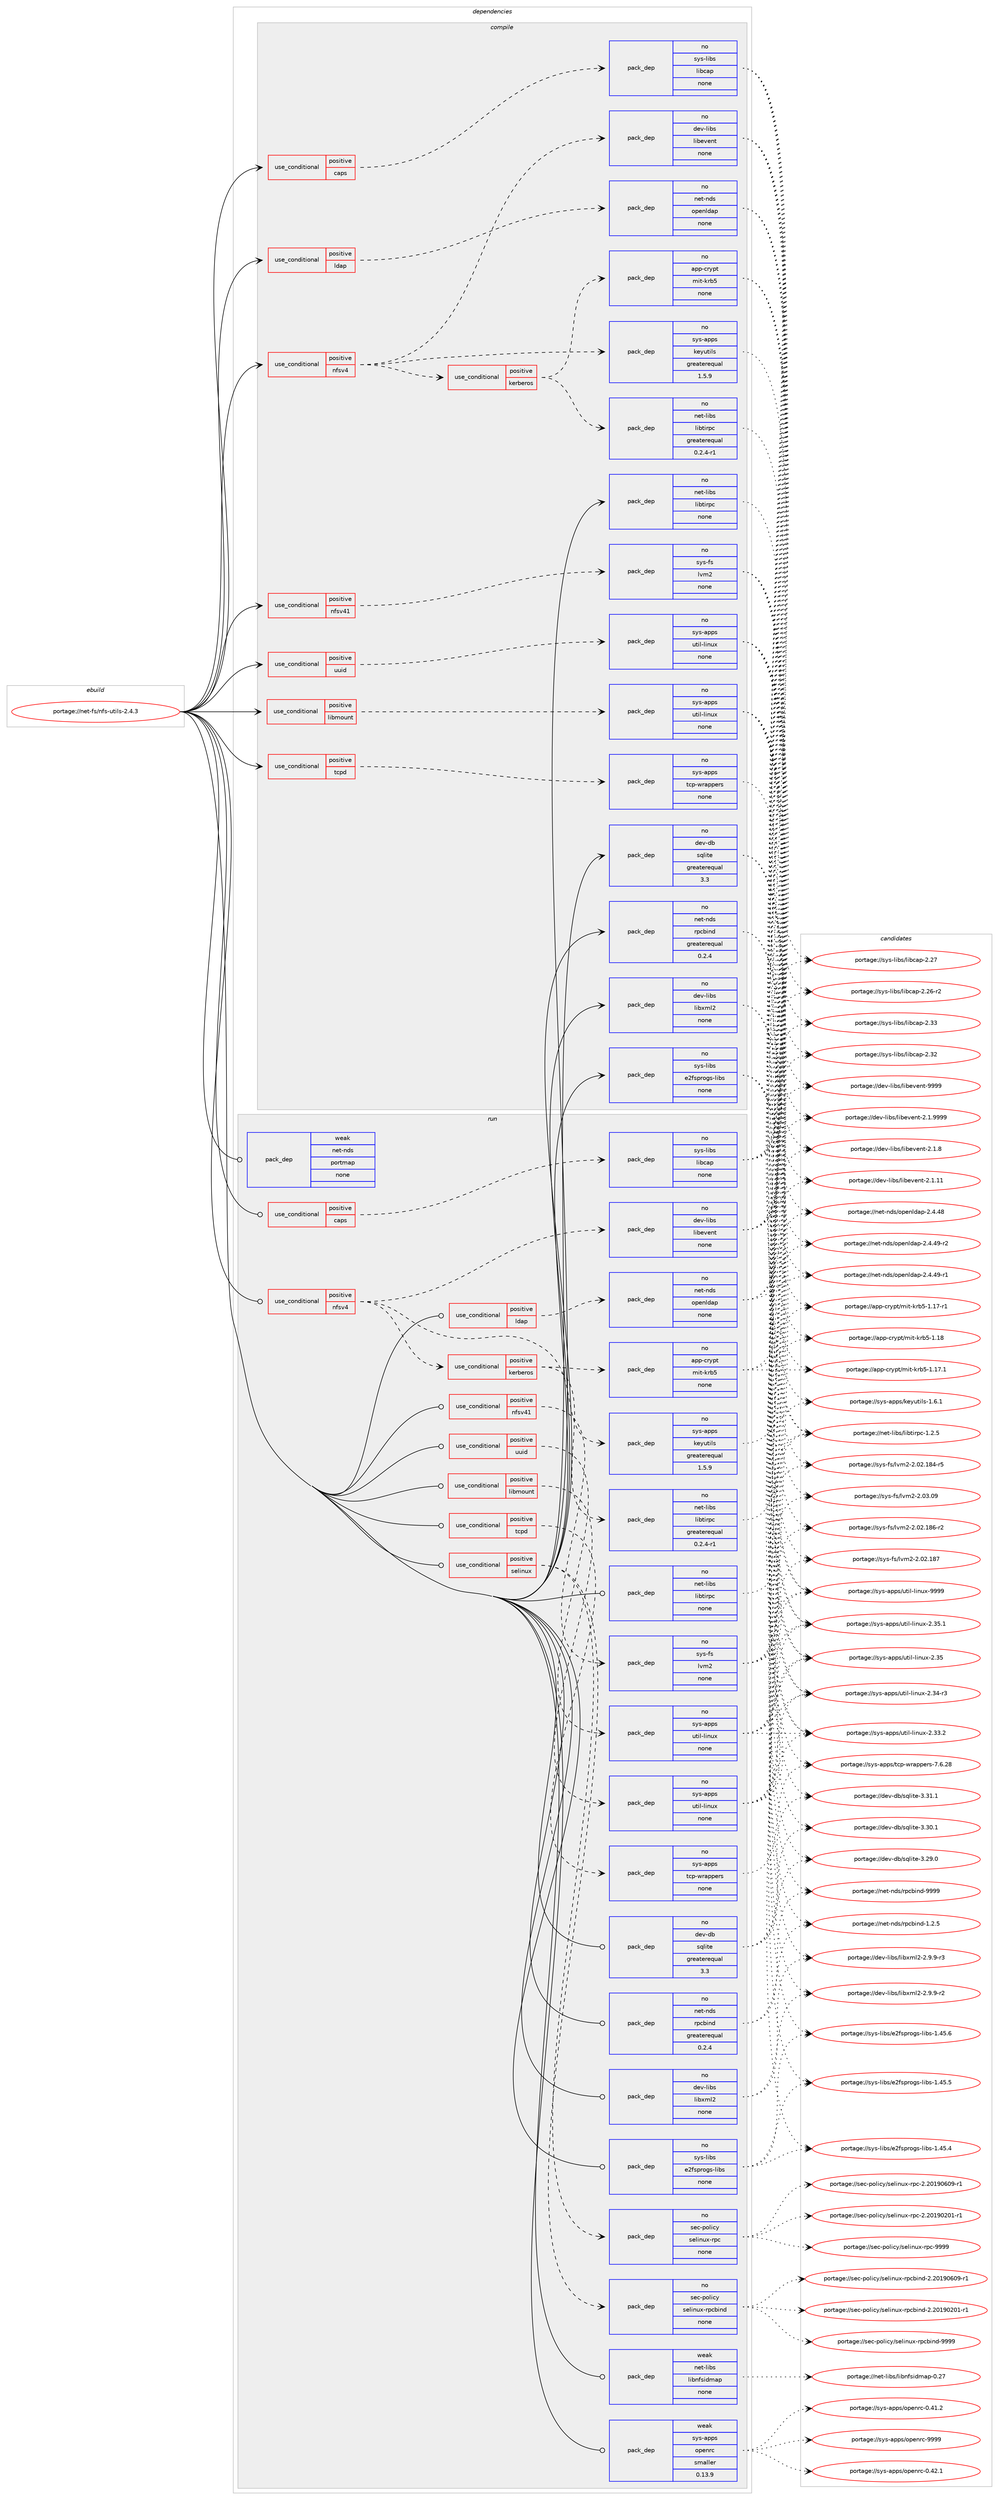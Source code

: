 digraph prolog {

# *************
# Graph options
# *************

newrank=true;
concentrate=true;
compound=true;
graph [rankdir=LR,fontname=Helvetica,fontsize=10,ranksep=1.5];#, ranksep=2.5, nodesep=0.2];
edge  [arrowhead=vee];
node  [fontname=Helvetica,fontsize=10];

# **********
# The ebuild
# **********

subgraph cluster_leftcol {
color=gray;
rank=same;
label=<<i>ebuild</i>>;
id [label="portage://net-fs/nfs-utils-2.4.3", color=red, width=4, href="../net-fs/nfs-utils-2.4.3.svg"];
}

# ****************
# The dependencies
# ****************

subgraph cluster_midcol {
color=gray;
label=<<i>dependencies</i>>;
subgraph cluster_compile {
fillcolor="#eeeeee";
style=filled;
label=<<i>compile</i>>;
subgraph cond4308 {
dependency19118 [label=<<TABLE BORDER="0" CELLBORDER="1" CELLSPACING="0" CELLPADDING="4"><TR><TD ROWSPAN="3" CELLPADDING="10">use_conditional</TD></TR><TR><TD>positive</TD></TR><TR><TD>caps</TD></TR></TABLE>>, shape=none, color=red];
subgraph pack14599 {
dependency19119 [label=<<TABLE BORDER="0" CELLBORDER="1" CELLSPACING="0" CELLPADDING="4" WIDTH="220"><TR><TD ROWSPAN="6" CELLPADDING="30">pack_dep</TD></TR><TR><TD WIDTH="110">no</TD></TR><TR><TD>sys-libs</TD></TR><TR><TD>libcap</TD></TR><TR><TD>none</TD></TR><TR><TD></TD></TR></TABLE>>, shape=none, color=blue];
}
dependency19118:e -> dependency19119:w [weight=20,style="dashed",arrowhead="vee"];
}
id:e -> dependency19118:w [weight=20,style="solid",arrowhead="vee"];
subgraph cond4309 {
dependency19120 [label=<<TABLE BORDER="0" CELLBORDER="1" CELLSPACING="0" CELLPADDING="4"><TR><TD ROWSPAN="3" CELLPADDING="10">use_conditional</TD></TR><TR><TD>positive</TD></TR><TR><TD>ldap</TD></TR></TABLE>>, shape=none, color=red];
subgraph pack14600 {
dependency19121 [label=<<TABLE BORDER="0" CELLBORDER="1" CELLSPACING="0" CELLPADDING="4" WIDTH="220"><TR><TD ROWSPAN="6" CELLPADDING="30">pack_dep</TD></TR><TR><TD WIDTH="110">no</TD></TR><TR><TD>net-nds</TD></TR><TR><TD>openldap</TD></TR><TR><TD>none</TD></TR><TR><TD></TD></TR></TABLE>>, shape=none, color=blue];
}
dependency19120:e -> dependency19121:w [weight=20,style="dashed",arrowhead="vee"];
}
id:e -> dependency19120:w [weight=20,style="solid",arrowhead="vee"];
subgraph cond4310 {
dependency19122 [label=<<TABLE BORDER="0" CELLBORDER="1" CELLSPACING="0" CELLPADDING="4"><TR><TD ROWSPAN="3" CELLPADDING="10">use_conditional</TD></TR><TR><TD>positive</TD></TR><TR><TD>libmount</TD></TR></TABLE>>, shape=none, color=red];
subgraph pack14601 {
dependency19123 [label=<<TABLE BORDER="0" CELLBORDER="1" CELLSPACING="0" CELLPADDING="4" WIDTH="220"><TR><TD ROWSPAN="6" CELLPADDING="30">pack_dep</TD></TR><TR><TD WIDTH="110">no</TD></TR><TR><TD>sys-apps</TD></TR><TR><TD>util-linux</TD></TR><TR><TD>none</TD></TR><TR><TD></TD></TR></TABLE>>, shape=none, color=blue];
}
dependency19122:e -> dependency19123:w [weight=20,style="dashed",arrowhead="vee"];
}
id:e -> dependency19122:w [weight=20,style="solid",arrowhead="vee"];
subgraph cond4311 {
dependency19124 [label=<<TABLE BORDER="0" CELLBORDER="1" CELLSPACING="0" CELLPADDING="4"><TR><TD ROWSPAN="3" CELLPADDING="10">use_conditional</TD></TR><TR><TD>positive</TD></TR><TR><TD>nfsv4</TD></TR></TABLE>>, shape=none, color=red];
subgraph pack14602 {
dependency19125 [label=<<TABLE BORDER="0" CELLBORDER="1" CELLSPACING="0" CELLPADDING="4" WIDTH="220"><TR><TD ROWSPAN="6" CELLPADDING="30">pack_dep</TD></TR><TR><TD WIDTH="110">no</TD></TR><TR><TD>dev-libs</TD></TR><TR><TD>libevent</TD></TR><TR><TD>none</TD></TR><TR><TD></TD></TR></TABLE>>, shape=none, color=blue];
}
dependency19124:e -> dependency19125:w [weight=20,style="dashed",arrowhead="vee"];
subgraph pack14603 {
dependency19126 [label=<<TABLE BORDER="0" CELLBORDER="1" CELLSPACING="0" CELLPADDING="4" WIDTH="220"><TR><TD ROWSPAN="6" CELLPADDING="30">pack_dep</TD></TR><TR><TD WIDTH="110">no</TD></TR><TR><TD>sys-apps</TD></TR><TR><TD>keyutils</TD></TR><TR><TD>greaterequal</TD></TR><TR><TD>1.5.9</TD></TR></TABLE>>, shape=none, color=blue];
}
dependency19124:e -> dependency19126:w [weight=20,style="dashed",arrowhead="vee"];
subgraph cond4312 {
dependency19127 [label=<<TABLE BORDER="0" CELLBORDER="1" CELLSPACING="0" CELLPADDING="4"><TR><TD ROWSPAN="3" CELLPADDING="10">use_conditional</TD></TR><TR><TD>positive</TD></TR><TR><TD>kerberos</TD></TR></TABLE>>, shape=none, color=red];
subgraph pack14604 {
dependency19128 [label=<<TABLE BORDER="0" CELLBORDER="1" CELLSPACING="0" CELLPADDING="4" WIDTH="220"><TR><TD ROWSPAN="6" CELLPADDING="30">pack_dep</TD></TR><TR><TD WIDTH="110">no</TD></TR><TR><TD>net-libs</TD></TR><TR><TD>libtirpc</TD></TR><TR><TD>greaterequal</TD></TR><TR><TD>0.2.4-r1</TD></TR></TABLE>>, shape=none, color=blue];
}
dependency19127:e -> dependency19128:w [weight=20,style="dashed",arrowhead="vee"];
subgraph pack14605 {
dependency19129 [label=<<TABLE BORDER="0" CELLBORDER="1" CELLSPACING="0" CELLPADDING="4" WIDTH="220"><TR><TD ROWSPAN="6" CELLPADDING="30">pack_dep</TD></TR><TR><TD WIDTH="110">no</TD></TR><TR><TD>app-crypt</TD></TR><TR><TD>mit-krb5</TD></TR><TR><TD>none</TD></TR><TR><TD></TD></TR></TABLE>>, shape=none, color=blue];
}
dependency19127:e -> dependency19129:w [weight=20,style="dashed",arrowhead="vee"];
}
dependency19124:e -> dependency19127:w [weight=20,style="dashed",arrowhead="vee"];
}
id:e -> dependency19124:w [weight=20,style="solid",arrowhead="vee"];
subgraph cond4313 {
dependency19130 [label=<<TABLE BORDER="0" CELLBORDER="1" CELLSPACING="0" CELLPADDING="4"><TR><TD ROWSPAN="3" CELLPADDING="10">use_conditional</TD></TR><TR><TD>positive</TD></TR><TR><TD>nfsv41</TD></TR></TABLE>>, shape=none, color=red];
subgraph pack14606 {
dependency19131 [label=<<TABLE BORDER="0" CELLBORDER="1" CELLSPACING="0" CELLPADDING="4" WIDTH="220"><TR><TD ROWSPAN="6" CELLPADDING="30">pack_dep</TD></TR><TR><TD WIDTH="110">no</TD></TR><TR><TD>sys-fs</TD></TR><TR><TD>lvm2</TD></TR><TR><TD>none</TD></TR><TR><TD></TD></TR></TABLE>>, shape=none, color=blue];
}
dependency19130:e -> dependency19131:w [weight=20,style="dashed",arrowhead="vee"];
}
id:e -> dependency19130:w [weight=20,style="solid",arrowhead="vee"];
subgraph cond4314 {
dependency19132 [label=<<TABLE BORDER="0" CELLBORDER="1" CELLSPACING="0" CELLPADDING="4"><TR><TD ROWSPAN="3" CELLPADDING="10">use_conditional</TD></TR><TR><TD>positive</TD></TR><TR><TD>tcpd</TD></TR></TABLE>>, shape=none, color=red];
subgraph pack14607 {
dependency19133 [label=<<TABLE BORDER="0" CELLBORDER="1" CELLSPACING="0" CELLPADDING="4" WIDTH="220"><TR><TD ROWSPAN="6" CELLPADDING="30">pack_dep</TD></TR><TR><TD WIDTH="110">no</TD></TR><TR><TD>sys-apps</TD></TR><TR><TD>tcp-wrappers</TD></TR><TR><TD>none</TD></TR><TR><TD></TD></TR></TABLE>>, shape=none, color=blue];
}
dependency19132:e -> dependency19133:w [weight=20,style="dashed",arrowhead="vee"];
}
id:e -> dependency19132:w [weight=20,style="solid",arrowhead="vee"];
subgraph cond4315 {
dependency19134 [label=<<TABLE BORDER="0" CELLBORDER="1" CELLSPACING="0" CELLPADDING="4"><TR><TD ROWSPAN="3" CELLPADDING="10">use_conditional</TD></TR><TR><TD>positive</TD></TR><TR><TD>uuid</TD></TR></TABLE>>, shape=none, color=red];
subgraph pack14608 {
dependency19135 [label=<<TABLE BORDER="0" CELLBORDER="1" CELLSPACING="0" CELLPADDING="4" WIDTH="220"><TR><TD ROWSPAN="6" CELLPADDING="30">pack_dep</TD></TR><TR><TD WIDTH="110">no</TD></TR><TR><TD>sys-apps</TD></TR><TR><TD>util-linux</TD></TR><TR><TD>none</TD></TR><TR><TD></TD></TR></TABLE>>, shape=none, color=blue];
}
dependency19134:e -> dependency19135:w [weight=20,style="dashed",arrowhead="vee"];
}
id:e -> dependency19134:w [weight=20,style="solid",arrowhead="vee"];
subgraph pack14609 {
dependency19136 [label=<<TABLE BORDER="0" CELLBORDER="1" CELLSPACING="0" CELLPADDING="4" WIDTH="220"><TR><TD ROWSPAN="6" CELLPADDING="30">pack_dep</TD></TR><TR><TD WIDTH="110">no</TD></TR><TR><TD>dev-db</TD></TR><TR><TD>sqlite</TD></TR><TR><TD>greaterequal</TD></TR><TR><TD>3.3</TD></TR></TABLE>>, shape=none, color=blue];
}
id:e -> dependency19136:w [weight=20,style="solid",arrowhead="vee"];
subgraph pack14610 {
dependency19137 [label=<<TABLE BORDER="0" CELLBORDER="1" CELLSPACING="0" CELLPADDING="4" WIDTH="220"><TR><TD ROWSPAN="6" CELLPADDING="30">pack_dep</TD></TR><TR><TD WIDTH="110">no</TD></TR><TR><TD>dev-libs</TD></TR><TR><TD>libxml2</TD></TR><TR><TD>none</TD></TR><TR><TD></TD></TR></TABLE>>, shape=none, color=blue];
}
id:e -> dependency19137:w [weight=20,style="solid",arrowhead="vee"];
subgraph pack14611 {
dependency19138 [label=<<TABLE BORDER="0" CELLBORDER="1" CELLSPACING="0" CELLPADDING="4" WIDTH="220"><TR><TD ROWSPAN="6" CELLPADDING="30">pack_dep</TD></TR><TR><TD WIDTH="110">no</TD></TR><TR><TD>net-libs</TD></TR><TR><TD>libtirpc</TD></TR><TR><TD>none</TD></TR><TR><TD></TD></TR></TABLE>>, shape=none, color=blue];
}
id:e -> dependency19138:w [weight=20,style="solid",arrowhead="vee"];
subgraph pack14612 {
dependency19139 [label=<<TABLE BORDER="0" CELLBORDER="1" CELLSPACING="0" CELLPADDING="4" WIDTH="220"><TR><TD ROWSPAN="6" CELLPADDING="30">pack_dep</TD></TR><TR><TD WIDTH="110">no</TD></TR><TR><TD>net-nds</TD></TR><TR><TD>rpcbind</TD></TR><TR><TD>greaterequal</TD></TR><TR><TD>0.2.4</TD></TR></TABLE>>, shape=none, color=blue];
}
id:e -> dependency19139:w [weight=20,style="solid",arrowhead="vee"];
subgraph pack14613 {
dependency19140 [label=<<TABLE BORDER="0" CELLBORDER="1" CELLSPACING="0" CELLPADDING="4" WIDTH="220"><TR><TD ROWSPAN="6" CELLPADDING="30">pack_dep</TD></TR><TR><TD WIDTH="110">no</TD></TR><TR><TD>sys-libs</TD></TR><TR><TD>e2fsprogs-libs</TD></TR><TR><TD>none</TD></TR><TR><TD></TD></TR></TABLE>>, shape=none, color=blue];
}
id:e -> dependency19140:w [weight=20,style="solid",arrowhead="vee"];
}
subgraph cluster_compileandrun {
fillcolor="#eeeeee";
style=filled;
label=<<i>compile and run</i>>;
}
subgraph cluster_run {
fillcolor="#eeeeee";
style=filled;
label=<<i>run</i>>;
subgraph cond4316 {
dependency19141 [label=<<TABLE BORDER="0" CELLBORDER="1" CELLSPACING="0" CELLPADDING="4"><TR><TD ROWSPAN="3" CELLPADDING="10">use_conditional</TD></TR><TR><TD>positive</TD></TR><TR><TD>caps</TD></TR></TABLE>>, shape=none, color=red];
subgraph pack14614 {
dependency19142 [label=<<TABLE BORDER="0" CELLBORDER="1" CELLSPACING="0" CELLPADDING="4" WIDTH="220"><TR><TD ROWSPAN="6" CELLPADDING="30">pack_dep</TD></TR><TR><TD WIDTH="110">no</TD></TR><TR><TD>sys-libs</TD></TR><TR><TD>libcap</TD></TR><TR><TD>none</TD></TR><TR><TD></TD></TR></TABLE>>, shape=none, color=blue];
}
dependency19141:e -> dependency19142:w [weight=20,style="dashed",arrowhead="vee"];
}
id:e -> dependency19141:w [weight=20,style="solid",arrowhead="odot"];
subgraph cond4317 {
dependency19143 [label=<<TABLE BORDER="0" CELLBORDER="1" CELLSPACING="0" CELLPADDING="4"><TR><TD ROWSPAN="3" CELLPADDING="10">use_conditional</TD></TR><TR><TD>positive</TD></TR><TR><TD>ldap</TD></TR></TABLE>>, shape=none, color=red];
subgraph pack14615 {
dependency19144 [label=<<TABLE BORDER="0" CELLBORDER="1" CELLSPACING="0" CELLPADDING="4" WIDTH="220"><TR><TD ROWSPAN="6" CELLPADDING="30">pack_dep</TD></TR><TR><TD WIDTH="110">no</TD></TR><TR><TD>net-nds</TD></TR><TR><TD>openldap</TD></TR><TR><TD>none</TD></TR><TR><TD></TD></TR></TABLE>>, shape=none, color=blue];
}
dependency19143:e -> dependency19144:w [weight=20,style="dashed",arrowhead="vee"];
}
id:e -> dependency19143:w [weight=20,style="solid",arrowhead="odot"];
subgraph cond4318 {
dependency19145 [label=<<TABLE BORDER="0" CELLBORDER="1" CELLSPACING="0" CELLPADDING="4"><TR><TD ROWSPAN="3" CELLPADDING="10">use_conditional</TD></TR><TR><TD>positive</TD></TR><TR><TD>libmount</TD></TR></TABLE>>, shape=none, color=red];
subgraph pack14616 {
dependency19146 [label=<<TABLE BORDER="0" CELLBORDER="1" CELLSPACING="0" CELLPADDING="4" WIDTH="220"><TR><TD ROWSPAN="6" CELLPADDING="30">pack_dep</TD></TR><TR><TD WIDTH="110">no</TD></TR><TR><TD>sys-apps</TD></TR><TR><TD>util-linux</TD></TR><TR><TD>none</TD></TR><TR><TD></TD></TR></TABLE>>, shape=none, color=blue];
}
dependency19145:e -> dependency19146:w [weight=20,style="dashed",arrowhead="vee"];
}
id:e -> dependency19145:w [weight=20,style="solid",arrowhead="odot"];
subgraph cond4319 {
dependency19147 [label=<<TABLE BORDER="0" CELLBORDER="1" CELLSPACING="0" CELLPADDING="4"><TR><TD ROWSPAN="3" CELLPADDING="10">use_conditional</TD></TR><TR><TD>positive</TD></TR><TR><TD>nfsv4</TD></TR></TABLE>>, shape=none, color=red];
subgraph pack14617 {
dependency19148 [label=<<TABLE BORDER="0" CELLBORDER="1" CELLSPACING="0" CELLPADDING="4" WIDTH="220"><TR><TD ROWSPAN="6" CELLPADDING="30">pack_dep</TD></TR><TR><TD WIDTH="110">no</TD></TR><TR><TD>dev-libs</TD></TR><TR><TD>libevent</TD></TR><TR><TD>none</TD></TR><TR><TD></TD></TR></TABLE>>, shape=none, color=blue];
}
dependency19147:e -> dependency19148:w [weight=20,style="dashed",arrowhead="vee"];
subgraph pack14618 {
dependency19149 [label=<<TABLE BORDER="0" CELLBORDER="1" CELLSPACING="0" CELLPADDING="4" WIDTH="220"><TR><TD ROWSPAN="6" CELLPADDING="30">pack_dep</TD></TR><TR><TD WIDTH="110">no</TD></TR><TR><TD>sys-apps</TD></TR><TR><TD>keyutils</TD></TR><TR><TD>greaterequal</TD></TR><TR><TD>1.5.9</TD></TR></TABLE>>, shape=none, color=blue];
}
dependency19147:e -> dependency19149:w [weight=20,style="dashed",arrowhead="vee"];
subgraph cond4320 {
dependency19150 [label=<<TABLE BORDER="0" CELLBORDER="1" CELLSPACING="0" CELLPADDING="4"><TR><TD ROWSPAN="3" CELLPADDING="10">use_conditional</TD></TR><TR><TD>positive</TD></TR><TR><TD>kerberos</TD></TR></TABLE>>, shape=none, color=red];
subgraph pack14619 {
dependency19151 [label=<<TABLE BORDER="0" CELLBORDER="1" CELLSPACING="0" CELLPADDING="4" WIDTH="220"><TR><TD ROWSPAN="6" CELLPADDING="30">pack_dep</TD></TR><TR><TD WIDTH="110">no</TD></TR><TR><TD>net-libs</TD></TR><TR><TD>libtirpc</TD></TR><TR><TD>greaterequal</TD></TR><TR><TD>0.2.4-r1</TD></TR></TABLE>>, shape=none, color=blue];
}
dependency19150:e -> dependency19151:w [weight=20,style="dashed",arrowhead="vee"];
subgraph pack14620 {
dependency19152 [label=<<TABLE BORDER="0" CELLBORDER="1" CELLSPACING="0" CELLPADDING="4" WIDTH="220"><TR><TD ROWSPAN="6" CELLPADDING="30">pack_dep</TD></TR><TR><TD WIDTH="110">no</TD></TR><TR><TD>app-crypt</TD></TR><TR><TD>mit-krb5</TD></TR><TR><TD>none</TD></TR><TR><TD></TD></TR></TABLE>>, shape=none, color=blue];
}
dependency19150:e -> dependency19152:w [weight=20,style="dashed",arrowhead="vee"];
}
dependency19147:e -> dependency19150:w [weight=20,style="dashed",arrowhead="vee"];
}
id:e -> dependency19147:w [weight=20,style="solid",arrowhead="odot"];
subgraph cond4321 {
dependency19153 [label=<<TABLE BORDER="0" CELLBORDER="1" CELLSPACING="0" CELLPADDING="4"><TR><TD ROWSPAN="3" CELLPADDING="10">use_conditional</TD></TR><TR><TD>positive</TD></TR><TR><TD>nfsv41</TD></TR></TABLE>>, shape=none, color=red];
subgraph pack14621 {
dependency19154 [label=<<TABLE BORDER="0" CELLBORDER="1" CELLSPACING="0" CELLPADDING="4" WIDTH="220"><TR><TD ROWSPAN="6" CELLPADDING="30">pack_dep</TD></TR><TR><TD WIDTH="110">no</TD></TR><TR><TD>sys-fs</TD></TR><TR><TD>lvm2</TD></TR><TR><TD>none</TD></TR><TR><TD></TD></TR></TABLE>>, shape=none, color=blue];
}
dependency19153:e -> dependency19154:w [weight=20,style="dashed",arrowhead="vee"];
}
id:e -> dependency19153:w [weight=20,style="solid",arrowhead="odot"];
subgraph cond4322 {
dependency19155 [label=<<TABLE BORDER="0" CELLBORDER="1" CELLSPACING="0" CELLPADDING="4"><TR><TD ROWSPAN="3" CELLPADDING="10">use_conditional</TD></TR><TR><TD>positive</TD></TR><TR><TD>selinux</TD></TR></TABLE>>, shape=none, color=red];
subgraph pack14622 {
dependency19156 [label=<<TABLE BORDER="0" CELLBORDER="1" CELLSPACING="0" CELLPADDING="4" WIDTH="220"><TR><TD ROWSPAN="6" CELLPADDING="30">pack_dep</TD></TR><TR><TD WIDTH="110">no</TD></TR><TR><TD>sec-policy</TD></TR><TR><TD>selinux-rpc</TD></TR><TR><TD>none</TD></TR><TR><TD></TD></TR></TABLE>>, shape=none, color=blue];
}
dependency19155:e -> dependency19156:w [weight=20,style="dashed",arrowhead="vee"];
subgraph pack14623 {
dependency19157 [label=<<TABLE BORDER="0" CELLBORDER="1" CELLSPACING="0" CELLPADDING="4" WIDTH="220"><TR><TD ROWSPAN="6" CELLPADDING="30">pack_dep</TD></TR><TR><TD WIDTH="110">no</TD></TR><TR><TD>sec-policy</TD></TR><TR><TD>selinux-rpcbind</TD></TR><TR><TD>none</TD></TR><TR><TD></TD></TR></TABLE>>, shape=none, color=blue];
}
dependency19155:e -> dependency19157:w [weight=20,style="dashed",arrowhead="vee"];
}
id:e -> dependency19155:w [weight=20,style="solid",arrowhead="odot"];
subgraph cond4323 {
dependency19158 [label=<<TABLE BORDER="0" CELLBORDER="1" CELLSPACING="0" CELLPADDING="4"><TR><TD ROWSPAN="3" CELLPADDING="10">use_conditional</TD></TR><TR><TD>positive</TD></TR><TR><TD>tcpd</TD></TR></TABLE>>, shape=none, color=red];
subgraph pack14624 {
dependency19159 [label=<<TABLE BORDER="0" CELLBORDER="1" CELLSPACING="0" CELLPADDING="4" WIDTH="220"><TR><TD ROWSPAN="6" CELLPADDING="30">pack_dep</TD></TR><TR><TD WIDTH="110">no</TD></TR><TR><TD>sys-apps</TD></TR><TR><TD>tcp-wrappers</TD></TR><TR><TD>none</TD></TR><TR><TD></TD></TR></TABLE>>, shape=none, color=blue];
}
dependency19158:e -> dependency19159:w [weight=20,style="dashed",arrowhead="vee"];
}
id:e -> dependency19158:w [weight=20,style="solid",arrowhead="odot"];
subgraph cond4324 {
dependency19160 [label=<<TABLE BORDER="0" CELLBORDER="1" CELLSPACING="0" CELLPADDING="4"><TR><TD ROWSPAN="3" CELLPADDING="10">use_conditional</TD></TR><TR><TD>positive</TD></TR><TR><TD>uuid</TD></TR></TABLE>>, shape=none, color=red];
subgraph pack14625 {
dependency19161 [label=<<TABLE BORDER="0" CELLBORDER="1" CELLSPACING="0" CELLPADDING="4" WIDTH="220"><TR><TD ROWSPAN="6" CELLPADDING="30">pack_dep</TD></TR><TR><TD WIDTH="110">no</TD></TR><TR><TD>sys-apps</TD></TR><TR><TD>util-linux</TD></TR><TR><TD>none</TD></TR><TR><TD></TD></TR></TABLE>>, shape=none, color=blue];
}
dependency19160:e -> dependency19161:w [weight=20,style="dashed",arrowhead="vee"];
}
id:e -> dependency19160:w [weight=20,style="solid",arrowhead="odot"];
subgraph pack14626 {
dependency19162 [label=<<TABLE BORDER="0" CELLBORDER="1" CELLSPACING="0" CELLPADDING="4" WIDTH="220"><TR><TD ROWSPAN="6" CELLPADDING="30">pack_dep</TD></TR><TR><TD WIDTH="110">no</TD></TR><TR><TD>dev-db</TD></TR><TR><TD>sqlite</TD></TR><TR><TD>greaterequal</TD></TR><TR><TD>3.3</TD></TR></TABLE>>, shape=none, color=blue];
}
id:e -> dependency19162:w [weight=20,style="solid",arrowhead="odot"];
subgraph pack14627 {
dependency19163 [label=<<TABLE BORDER="0" CELLBORDER="1" CELLSPACING="0" CELLPADDING="4" WIDTH="220"><TR><TD ROWSPAN="6" CELLPADDING="30">pack_dep</TD></TR><TR><TD WIDTH="110">no</TD></TR><TR><TD>dev-libs</TD></TR><TR><TD>libxml2</TD></TR><TR><TD>none</TD></TR><TR><TD></TD></TR></TABLE>>, shape=none, color=blue];
}
id:e -> dependency19163:w [weight=20,style="solid",arrowhead="odot"];
subgraph pack14628 {
dependency19164 [label=<<TABLE BORDER="0" CELLBORDER="1" CELLSPACING="0" CELLPADDING="4" WIDTH="220"><TR><TD ROWSPAN="6" CELLPADDING="30">pack_dep</TD></TR><TR><TD WIDTH="110">no</TD></TR><TR><TD>net-libs</TD></TR><TR><TD>libtirpc</TD></TR><TR><TD>none</TD></TR><TR><TD></TD></TR></TABLE>>, shape=none, color=blue];
}
id:e -> dependency19164:w [weight=20,style="solid",arrowhead="odot"];
subgraph pack14629 {
dependency19165 [label=<<TABLE BORDER="0" CELLBORDER="1" CELLSPACING="0" CELLPADDING="4" WIDTH="220"><TR><TD ROWSPAN="6" CELLPADDING="30">pack_dep</TD></TR><TR><TD WIDTH="110">no</TD></TR><TR><TD>net-nds</TD></TR><TR><TD>rpcbind</TD></TR><TR><TD>greaterequal</TD></TR><TR><TD>0.2.4</TD></TR></TABLE>>, shape=none, color=blue];
}
id:e -> dependency19165:w [weight=20,style="solid",arrowhead="odot"];
subgraph pack14630 {
dependency19166 [label=<<TABLE BORDER="0" CELLBORDER="1" CELLSPACING="0" CELLPADDING="4" WIDTH="220"><TR><TD ROWSPAN="6" CELLPADDING="30">pack_dep</TD></TR><TR><TD WIDTH="110">no</TD></TR><TR><TD>sys-libs</TD></TR><TR><TD>e2fsprogs-libs</TD></TR><TR><TD>none</TD></TR><TR><TD></TD></TR></TABLE>>, shape=none, color=blue];
}
id:e -> dependency19166:w [weight=20,style="solid",arrowhead="odot"];
subgraph pack14631 {
dependency19167 [label=<<TABLE BORDER="0" CELLBORDER="1" CELLSPACING="0" CELLPADDING="4" WIDTH="220"><TR><TD ROWSPAN="6" CELLPADDING="30">pack_dep</TD></TR><TR><TD WIDTH="110">weak</TD></TR><TR><TD>net-libs</TD></TR><TR><TD>libnfsidmap</TD></TR><TR><TD>none</TD></TR><TR><TD></TD></TR></TABLE>>, shape=none, color=blue];
}
id:e -> dependency19167:w [weight=20,style="solid",arrowhead="odot"];
subgraph pack14632 {
dependency19168 [label=<<TABLE BORDER="0" CELLBORDER="1" CELLSPACING="0" CELLPADDING="4" WIDTH="220"><TR><TD ROWSPAN="6" CELLPADDING="30">pack_dep</TD></TR><TR><TD WIDTH="110">weak</TD></TR><TR><TD>net-nds</TD></TR><TR><TD>portmap</TD></TR><TR><TD>none</TD></TR><TR><TD></TD></TR></TABLE>>, shape=none, color=blue];
}
id:e -> dependency19168:w [weight=20,style="solid",arrowhead="odot"];
subgraph pack14633 {
dependency19169 [label=<<TABLE BORDER="0" CELLBORDER="1" CELLSPACING="0" CELLPADDING="4" WIDTH="220"><TR><TD ROWSPAN="6" CELLPADDING="30">pack_dep</TD></TR><TR><TD WIDTH="110">weak</TD></TR><TR><TD>sys-apps</TD></TR><TR><TD>openrc</TD></TR><TR><TD>smaller</TD></TR><TR><TD>0.13.9</TD></TR></TABLE>>, shape=none, color=blue];
}
id:e -> dependency19169:w [weight=20,style="solid",arrowhead="odot"];
}
}

# **************
# The candidates
# **************

subgraph cluster_choices {
rank=same;
color=gray;
label=<<i>candidates</i>>;

subgraph choice14599 {
color=black;
nodesep=1;
choice1151211154510810598115471081059899971124550465151 [label="portage://sys-libs/libcap-2.33", color=red, width=4,href="../sys-libs/libcap-2.33.svg"];
choice1151211154510810598115471081059899971124550465150 [label="portage://sys-libs/libcap-2.32", color=red, width=4,href="../sys-libs/libcap-2.32.svg"];
choice1151211154510810598115471081059899971124550465055 [label="portage://sys-libs/libcap-2.27", color=red, width=4,href="../sys-libs/libcap-2.27.svg"];
choice11512111545108105981154710810598999711245504650544511450 [label="portage://sys-libs/libcap-2.26-r2", color=red, width=4,href="../sys-libs/libcap-2.26-r2.svg"];
dependency19119:e -> choice1151211154510810598115471081059899971124550465151:w [style=dotted,weight="100"];
dependency19119:e -> choice1151211154510810598115471081059899971124550465150:w [style=dotted,weight="100"];
dependency19119:e -> choice1151211154510810598115471081059899971124550465055:w [style=dotted,weight="100"];
dependency19119:e -> choice11512111545108105981154710810598999711245504650544511450:w [style=dotted,weight="100"];
}
subgraph choice14600 {
color=black;
nodesep=1;
choice110101116451101001154711111210111010810097112455046524652574511450 [label="portage://net-nds/openldap-2.4.49-r2", color=red, width=4,href="../net-nds/openldap-2.4.49-r2.svg"];
choice110101116451101001154711111210111010810097112455046524652574511449 [label="portage://net-nds/openldap-2.4.49-r1", color=red, width=4,href="../net-nds/openldap-2.4.49-r1.svg"];
choice11010111645110100115471111121011101081009711245504652465256 [label="portage://net-nds/openldap-2.4.48", color=red, width=4,href="../net-nds/openldap-2.4.48.svg"];
dependency19121:e -> choice110101116451101001154711111210111010810097112455046524652574511450:w [style=dotted,weight="100"];
dependency19121:e -> choice110101116451101001154711111210111010810097112455046524652574511449:w [style=dotted,weight="100"];
dependency19121:e -> choice11010111645110100115471111121011101081009711245504652465256:w [style=dotted,weight="100"];
}
subgraph choice14601 {
color=black;
nodesep=1;
choice115121115459711211211547117116105108451081051101171204557575757 [label="portage://sys-apps/util-linux-9999", color=red, width=4,href="../sys-apps/util-linux-9999.svg"];
choice1151211154597112112115471171161051084510810511011712045504651534649 [label="portage://sys-apps/util-linux-2.35.1", color=red, width=4,href="../sys-apps/util-linux-2.35.1.svg"];
choice115121115459711211211547117116105108451081051101171204550465153 [label="portage://sys-apps/util-linux-2.35", color=red, width=4,href="../sys-apps/util-linux-2.35.svg"];
choice1151211154597112112115471171161051084510810511011712045504651524511451 [label="portage://sys-apps/util-linux-2.34-r3", color=red, width=4,href="../sys-apps/util-linux-2.34-r3.svg"];
choice1151211154597112112115471171161051084510810511011712045504651514650 [label="portage://sys-apps/util-linux-2.33.2", color=red, width=4,href="../sys-apps/util-linux-2.33.2.svg"];
dependency19123:e -> choice115121115459711211211547117116105108451081051101171204557575757:w [style=dotted,weight="100"];
dependency19123:e -> choice1151211154597112112115471171161051084510810511011712045504651534649:w [style=dotted,weight="100"];
dependency19123:e -> choice115121115459711211211547117116105108451081051101171204550465153:w [style=dotted,weight="100"];
dependency19123:e -> choice1151211154597112112115471171161051084510810511011712045504651524511451:w [style=dotted,weight="100"];
dependency19123:e -> choice1151211154597112112115471171161051084510810511011712045504651514650:w [style=dotted,weight="100"];
}
subgraph choice14602 {
color=black;
nodesep=1;
choice100101118451081059811547108105981011181011101164557575757 [label="portage://dev-libs/libevent-9999", color=red, width=4,href="../dev-libs/libevent-9999.svg"];
choice10010111845108105981154710810598101118101110116455046494657575757 [label="portage://dev-libs/libevent-2.1.9999", color=red, width=4,href="../dev-libs/libevent-2.1.9999.svg"];
choice10010111845108105981154710810598101118101110116455046494656 [label="portage://dev-libs/libevent-2.1.8", color=red, width=4,href="../dev-libs/libevent-2.1.8.svg"];
choice1001011184510810598115471081059810111810111011645504649464949 [label="portage://dev-libs/libevent-2.1.11", color=red, width=4,href="../dev-libs/libevent-2.1.11.svg"];
dependency19125:e -> choice100101118451081059811547108105981011181011101164557575757:w [style=dotted,weight="100"];
dependency19125:e -> choice10010111845108105981154710810598101118101110116455046494657575757:w [style=dotted,weight="100"];
dependency19125:e -> choice10010111845108105981154710810598101118101110116455046494656:w [style=dotted,weight="100"];
dependency19125:e -> choice1001011184510810598115471081059810111810111011645504649464949:w [style=dotted,weight="100"];
}
subgraph choice14603 {
color=black;
nodesep=1;
choice115121115459711211211547107101121117116105108115454946544649 [label="portage://sys-apps/keyutils-1.6.1", color=red, width=4,href="../sys-apps/keyutils-1.6.1.svg"];
dependency19126:e -> choice115121115459711211211547107101121117116105108115454946544649:w [style=dotted,weight="100"];
}
subgraph choice14604 {
color=black;
nodesep=1;
choice1101011164510810598115471081059811610511411299454946504653 [label="portage://net-libs/libtirpc-1.2.5", color=red, width=4,href="../net-libs/libtirpc-1.2.5.svg"];
dependency19128:e -> choice1101011164510810598115471081059811610511411299454946504653:w [style=dotted,weight="100"];
}
subgraph choice14605 {
color=black;
nodesep=1;
choice971121124599114121112116471091051164510711498534549464956 [label="portage://app-crypt/mit-krb5-1.18", color=red, width=4,href="../app-crypt/mit-krb5-1.18.svg"];
choice9711211245991141211121164710910511645107114985345494649554649 [label="portage://app-crypt/mit-krb5-1.17.1", color=red, width=4,href="../app-crypt/mit-krb5-1.17.1.svg"];
choice9711211245991141211121164710910511645107114985345494649554511449 [label="portage://app-crypt/mit-krb5-1.17-r1", color=red, width=4,href="../app-crypt/mit-krb5-1.17-r1.svg"];
dependency19129:e -> choice971121124599114121112116471091051164510711498534549464956:w [style=dotted,weight="100"];
dependency19129:e -> choice9711211245991141211121164710910511645107114985345494649554649:w [style=dotted,weight="100"];
dependency19129:e -> choice9711211245991141211121164710910511645107114985345494649554511449:w [style=dotted,weight="100"];
}
subgraph choice14606 {
color=black;
nodesep=1;
choice1151211154510211547108118109504550464851464857 [label="portage://sys-fs/lvm2-2.03.09", color=red, width=4,href="../sys-fs/lvm2-2.03.09.svg"];
choice115121115451021154710811810950455046485046495655 [label="portage://sys-fs/lvm2-2.02.187", color=red, width=4,href="../sys-fs/lvm2-2.02.187.svg"];
choice1151211154510211547108118109504550464850464956544511450 [label="portage://sys-fs/lvm2-2.02.186-r2", color=red, width=4,href="../sys-fs/lvm2-2.02.186-r2.svg"];
choice1151211154510211547108118109504550464850464956524511453 [label="portage://sys-fs/lvm2-2.02.184-r5", color=red, width=4,href="../sys-fs/lvm2-2.02.184-r5.svg"];
dependency19131:e -> choice1151211154510211547108118109504550464851464857:w [style=dotted,weight="100"];
dependency19131:e -> choice115121115451021154710811810950455046485046495655:w [style=dotted,weight="100"];
dependency19131:e -> choice1151211154510211547108118109504550464850464956544511450:w [style=dotted,weight="100"];
dependency19131:e -> choice1151211154510211547108118109504550464850464956524511453:w [style=dotted,weight="100"];
}
subgraph choice14607 {
color=black;
nodesep=1;
choice11512111545971121121154711699112451191149711211210111411545554654465056 [label="portage://sys-apps/tcp-wrappers-7.6.28", color=red, width=4,href="../sys-apps/tcp-wrappers-7.6.28.svg"];
dependency19133:e -> choice11512111545971121121154711699112451191149711211210111411545554654465056:w [style=dotted,weight="100"];
}
subgraph choice14608 {
color=black;
nodesep=1;
choice115121115459711211211547117116105108451081051101171204557575757 [label="portage://sys-apps/util-linux-9999", color=red, width=4,href="../sys-apps/util-linux-9999.svg"];
choice1151211154597112112115471171161051084510810511011712045504651534649 [label="portage://sys-apps/util-linux-2.35.1", color=red, width=4,href="../sys-apps/util-linux-2.35.1.svg"];
choice115121115459711211211547117116105108451081051101171204550465153 [label="portage://sys-apps/util-linux-2.35", color=red, width=4,href="../sys-apps/util-linux-2.35.svg"];
choice1151211154597112112115471171161051084510810511011712045504651524511451 [label="portage://sys-apps/util-linux-2.34-r3", color=red, width=4,href="../sys-apps/util-linux-2.34-r3.svg"];
choice1151211154597112112115471171161051084510810511011712045504651514650 [label="portage://sys-apps/util-linux-2.33.2", color=red, width=4,href="../sys-apps/util-linux-2.33.2.svg"];
dependency19135:e -> choice115121115459711211211547117116105108451081051101171204557575757:w [style=dotted,weight="100"];
dependency19135:e -> choice1151211154597112112115471171161051084510810511011712045504651534649:w [style=dotted,weight="100"];
dependency19135:e -> choice115121115459711211211547117116105108451081051101171204550465153:w [style=dotted,weight="100"];
dependency19135:e -> choice1151211154597112112115471171161051084510810511011712045504651524511451:w [style=dotted,weight="100"];
dependency19135:e -> choice1151211154597112112115471171161051084510810511011712045504651514650:w [style=dotted,weight="100"];
}
subgraph choice14609 {
color=black;
nodesep=1;
choice10010111845100984711511310810511610145514651494649 [label="portage://dev-db/sqlite-3.31.1", color=red, width=4,href="../dev-db/sqlite-3.31.1.svg"];
choice10010111845100984711511310810511610145514651484649 [label="portage://dev-db/sqlite-3.30.1", color=red, width=4,href="../dev-db/sqlite-3.30.1.svg"];
choice10010111845100984711511310810511610145514650574648 [label="portage://dev-db/sqlite-3.29.0", color=red, width=4,href="../dev-db/sqlite-3.29.0.svg"];
dependency19136:e -> choice10010111845100984711511310810511610145514651494649:w [style=dotted,weight="100"];
dependency19136:e -> choice10010111845100984711511310810511610145514651484649:w [style=dotted,weight="100"];
dependency19136:e -> choice10010111845100984711511310810511610145514650574648:w [style=dotted,weight="100"];
}
subgraph choice14610 {
color=black;
nodesep=1;
choice10010111845108105981154710810598120109108504550465746574511451 [label="portage://dev-libs/libxml2-2.9.9-r3", color=red, width=4,href="../dev-libs/libxml2-2.9.9-r3.svg"];
choice10010111845108105981154710810598120109108504550465746574511450 [label="portage://dev-libs/libxml2-2.9.9-r2", color=red, width=4,href="../dev-libs/libxml2-2.9.9-r2.svg"];
dependency19137:e -> choice10010111845108105981154710810598120109108504550465746574511451:w [style=dotted,weight="100"];
dependency19137:e -> choice10010111845108105981154710810598120109108504550465746574511450:w [style=dotted,weight="100"];
}
subgraph choice14611 {
color=black;
nodesep=1;
choice1101011164510810598115471081059811610511411299454946504653 [label="portage://net-libs/libtirpc-1.2.5", color=red, width=4,href="../net-libs/libtirpc-1.2.5.svg"];
dependency19138:e -> choice1101011164510810598115471081059811610511411299454946504653:w [style=dotted,weight="100"];
}
subgraph choice14612 {
color=black;
nodesep=1;
choice110101116451101001154711411299981051101004557575757 [label="portage://net-nds/rpcbind-9999", color=red, width=4,href="../net-nds/rpcbind-9999.svg"];
choice11010111645110100115471141129998105110100454946504653 [label="portage://net-nds/rpcbind-1.2.5", color=red, width=4,href="../net-nds/rpcbind-1.2.5.svg"];
dependency19139:e -> choice110101116451101001154711411299981051101004557575757:w [style=dotted,weight="100"];
dependency19139:e -> choice11010111645110100115471141129998105110100454946504653:w [style=dotted,weight="100"];
}
subgraph choice14613 {
color=black;
nodesep=1;
choice11512111545108105981154710150102115112114111103115451081059811545494652534654 [label="portage://sys-libs/e2fsprogs-libs-1.45.6", color=red, width=4,href="../sys-libs/e2fsprogs-libs-1.45.6.svg"];
choice11512111545108105981154710150102115112114111103115451081059811545494652534653 [label="portage://sys-libs/e2fsprogs-libs-1.45.5", color=red, width=4,href="../sys-libs/e2fsprogs-libs-1.45.5.svg"];
choice11512111545108105981154710150102115112114111103115451081059811545494652534652 [label="portage://sys-libs/e2fsprogs-libs-1.45.4", color=red, width=4,href="../sys-libs/e2fsprogs-libs-1.45.4.svg"];
dependency19140:e -> choice11512111545108105981154710150102115112114111103115451081059811545494652534654:w [style=dotted,weight="100"];
dependency19140:e -> choice11512111545108105981154710150102115112114111103115451081059811545494652534653:w [style=dotted,weight="100"];
dependency19140:e -> choice11512111545108105981154710150102115112114111103115451081059811545494652534652:w [style=dotted,weight="100"];
}
subgraph choice14614 {
color=black;
nodesep=1;
choice1151211154510810598115471081059899971124550465151 [label="portage://sys-libs/libcap-2.33", color=red, width=4,href="../sys-libs/libcap-2.33.svg"];
choice1151211154510810598115471081059899971124550465150 [label="portage://sys-libs/libcap-2.32", color=red, width=4,href="../sys-libs/libcap-2.32.svg"];
choice1151211154510810598115471081059899971124550465055 [label="portage://sys-libs/libcap-2.27", color=red, width=4,href="../sys-libs/libcap-2.27.svg"];
choice11512111545108105981154710810598999711245504650544511450 [label="portage://sys-libs/libcap-2.26-r2", color=red, width=4,href="../sys-libs/libcap-2.26-r2.svg"];
dependency19142:e -> choice1151211154510810598115471081059899971124550465151:w [style=dotted,weight="100"];
dependency19142:e -> choice1151211154510810598115471081059899971124550465150:w [style=dotted,weight="100"];
dependency19142:e -> choice1151211154510810598115471081059899971124550465055:w [style=dotted,weight="100"];
dependency19142:e -> choice11512111545108105981154710810598999711245504650544511450:w [style=dotted,weight="100"];
}
subgraph choice14615 {
color=black;
nodesep=1;
choice110101116451101001154711111210111010810097112455046524652574511450 [label="portage://net-nds/openldap-2.4.49-r2", color=red, width=4,href="../net-nds/openldap-2.4.49-r2.svg"];
choice110101116451101001154711111210111010810097112455046524652574511449 [label="portage://net-nds/openldap-2.4.49-r1", color=red, width=4,href="../net-nds/openldap-2.4.49-r1.svg"];
choice11010111645110100115471111121011101081009711245504652465256 [label="portage://net-nds/openldap-2.4.48", color=red, width=4,href="../net-nds/openldap-2.4.48.svg"];
dependency19144:e -> choice110101116451101001154711111210111010810097112455046524652574511450:w [style=dotted,weight="100"];
dependency19144:e -> choice110101116451101001154711111210111010810097112455046524652574511449:w [style=dotted,weight="100"];
dependency19144:e -> choice11010111645110100115471111121011101081009711245504652465256:w [style=dotted,weight="100"];
}
subgraph choice14616 {
color=black;
nodesep=1;
choice115121115459711211211547117116105108451081051101171204557575757 [label="portage://sys-apps/util-linux-9999", color=red, width=4,href="../sys-apps/util-linux-9999.svg"];
choice1151211154597112112115471171161051084510810511011712045504651534649 [label="portage://sys-apps/util-linux-2.35.1", color=red, width=4,href="../sys-apps/util-linux-2.35.1.svg"];
choice115121115459711211211547117116105108451081051101171204550465153 [label="portage://sys-apps/util-linux-2.35", color=red, width=4,href="../sys-apps/util-linux-2.35.svg"];
choice1151211154597112112115471171161051084510810511011712045504651524511451 [label="portage://sys-apps/util-linux-2.34-r3", color=red, width=4,href="../sys-apps/util-linux-2.34-r3.svg"];
choice1151211154597112112115471171161051084510810511011712045504651514650 [label="portage://sys-apps/util-linux-2.33.2", color=red, width=4,href="../sys-apps/util-linux-2.33.2.svg"];
dependency19146:e -> choice115121115459711211211547117116105108451081051101171204557575757:w [style=dotted,weight="100"];
dependency19146:e -> choice1151211154597112112115471171161051084510810511011712045504651534649:w [style=dotted,weight="100"];
dependency19146:e -> choice115121115459711211211547117116105108451081051101171204550465153:w [style=dotted,weight="100"];
dependency19146:e -> choice1151211154597112112115471171161051084510810511011712045504651524511451:w [style=dotted,weight="100"];
dependency19146:e -> choice1151211154597112112115471171161051084510810511011712045504651514650:w [style=dotted,weight="100"];
}
subgraph choice14617 {
color=black;
nodesep=1;
choice100101118451081059811547108105981011181011101164557575757 [label="portage://dev-libs/libevent-9999", color=red, width=4,href="../dev-libs/libevent-9999.svg"];
choice10010111845108105981154710810598101118101110116455046494657575757 [label="portage://dev-libs/libevent-2.1.9999", color=red, width=4,href="../dev-libs/libevent-2.1.9999.svg"];
choice10010111845108105981154710810598101118101110116455046494656 [label="portage://dev-libs/libevent-2.1.8", color=red, width=4,href="../dev-libs/libevent-2.1.8.svg"];
choice1001011184510810598115471081059810111810111011645504649464949 [label="portage://dev-libs/libevent-2.1.11", color=red, width=4,href="../dev-libs/libevent-2.1.11.svg"];
dependency19148:e -> choice100101118451081059811547108105981011181011101164557575757:w [style=dotted,weight="100"];
dependency19148:e -> choice10010111845108105981154710810598101118101110116455046494657575757:w [style=dotted,weight="100"];
dependency19148:e -> choice10010111845108105981154710810598101118101110116455046494656:w [style=dotted,weight="100"];
dependency19148:e -> choice1001011184510810598115471081059810111810111011645504649464949:w [style=dotted,weight="100"];
}
subgraph choice14618 {
color=black;
nodesep=1;
choice115121115459711211211547107101121117116105108115454946544649 [label="portage://sys-apps/keyutils-1.6.1", color=red, width=4,href="../sys-apps/keyutils-1.6.1.svg"];
dependency19149:e -> choice115121115459711211211547107101121117116105108115454946544649:w [style=dotted,weight="100"];
}
subgraph choice14619 {
color=black;
nodesep=1;
choice1101011164510810598115471081059811610511411299454946504653 [label="portage://net-libs/libtirpc-1.2.5", color=red, width=4,href="../net-libs/libtirpc-1.2.5.svg"];
dependency19151:e -> choice1101011164510810598115471081059811610511411299454946504653:w [style=dotted,weight="100"];
}
subgraph choice14620 {
color=black;
nodesep=1;
choice971121124599114121112116471091051164510711498534549464956 [label="portage://app-crypt/mit-krb5-1.18", color=red, width=4,href="../app-crypt/mit-krb5-1.18.svg"];
choice9711211245991141211121164710910511645107114985345494649554649 [label="portage://app-crypt/mit-krb5-1.17.1", color=red, width=4,href="../app-crypt/mit-krb5-1.17.1.svg"];
choice9711211245991141211121164710910511645107114985345494649554511449 [label="portage://app-crypt/mit-krb5-1.17-r1", color=red, width=4,href="../app-crypt/mit-krb5-1.17-r1.svg"];
dependency19152:e -> choice971121124599114121112116471091051164510711498534549464956:w [style=dotted,weight="100"];
dependency19152:e -> choice9711211245991141211121164710910511645107114985345494649554649:w [style=dotted,weight="100"];
dependency19152:e -> choice9711211245991141211121164710910511645107114985345494649554511449:w [style=dotted,weight="100"];
}
subgraph choice14621 {
color=black;
nodesep=1;
choice1151211154510211547108118109504550464851464857 [label="portage://sys-fs/lvm2-2.03.09", color=red, width=4,href="../sys-fs/lvm2-2.03.09.svg"];
choice115121115451021154710811810950455046485046495655 [label="portage://sys-fs/lvm2-2.02.187", color=red, width=4,href="../sys-fs/lvm2-2.02.187.svg"];
choice1151211154510211547108118109504550464850464956544511450 [label="portage://sys-fs/lvm2-2.02.186-r2", color=red, width=4,href="../sys-fs/lvm2-2.02.186-r2.svg"];
choice1151211154510211547108118109504550464850464956524511453 [label="portage://sys-fs/lvm2-2.02.184-r5", color=red, width=4,href="../sys-fs/lvm2-2.02.184-r5.svg"];
dependency19154:e -> choice1151211154510211547108118109504550464851464857:w [style=dotted,weight="100"];
dependency19154:e -> choice115121115451021154710811810950455046485046495655:w [style=dotted,weight="100"];
dependency19154:e -> choice1151211154510211547108118109504550464850464956544511450:w [style=dotted,weight="100"];
dependency19154:e -> choice1151211154510211547108118109504550464850464956524511453:w [style=dotted,weight="100"];
}
subgraph choice14622 {
color=black;
nodesep=1;
choice1151019945112111108105991214711510110810511011712045114112994557575757 [label="portage://sec-policy/selinux-rpc-9999", color=red, width=4,href="../sec-policy/selinux-rpc-9999.svg"];
choice11510199451121111081059912147115101108105110117120451141129945504650484957485448574511449 [label="portage://sec-policy/selinux-rpc-2.20190609-r1", color=red, width=4,href="../sec-policy/selinux-rpc-2.20190609-r1.svg"];
choice11510199451121111081059912147115101108105110117120451141129945504650484957485048494511449 [label="portage://sec-policy/selinux-rpc-2.20190201-r1", color=red, width=4,href="../sec-policy/selinux-rpc-2.20190201-r1.svg"];
dependency19156:e -> choice1151019945112111108105991214711510110810511011712045114112994557575757:w [style=dotted,weight="100"];
dependency19156:e -> choice11510199451121111081059912147115101108105110117120451141129945504650484957485448574511449:w [style=dotted,weight="100"];
dependency19156:e -> choice11510199451121111081059912147115101108105110117120451141129945504650484957485048494511449:w [style=dotted,weight="100"];
}
subgraph choice14623 {
color=black;
nodesep=1;
choice115101994511211110810599121471151011081051101171204511411299981051101004557575757 [label="portage://sec-policy/selinux-rpcbind-9999", color=red, width=4,href="../sec-policy/selinux-rpcbind-9999.svg"];
choice1151019945112111108105991214711510110810511011712045114112999810511010045504650484957485448574511449 [label="portage://sec-policy/selinux-rpcbind-2.20190609-r1", color=red, width=4,href="../sec-policy/selinux-rpcbind-2.20190609-r1.svg"];
choice1151019945112111108105991214711510110810511011712045114112999810511010045504650484957485048494511449 [label="portage://sec-policy/selinux-rpcbind-2.20190201-r1", color=red, width=4,href="../sec-policy/selinux-rpcbind-2.20190201-r1.svg"];
dependency19157:e -> choice115101994511211110810599121471151011081051101171204511411299981051101004557575757:w [style=dotted,weight="100"];
dependency19157:e -> choice1151019945112111108105991214711510110810511011712045114112999810511010045504650484957485448574511449:w [style=dotted,weight="100"];
dependency19157:e -> choice1151019945112111108105991214711510110810511011712045114112999810511010045504650484957485048494511449:w [style=dotted,weight="100"];
}
subgraph choice14624 {
color=black;
nodesep=1;
choice11512111545971121121154711699112451191149711211210111411545554654465056 [label="portage://sys-apps/tcp-wrappers-7.6.28", color=red, width=4,href="../sys-apps/tcp-wrappers-7.6.28.svg"];
dependency19159:e -> choice11512111545971121121154711699112451191149711211210111411545554654465056:w [style=dotted,weight="100"];
}
subgraph choice14625 {
color=black;
nodesep=1;
choice115121115459711211211547117116105108451081051101171204557575757 [label="portage://sys-apps/util-linux-9999", color=red, width=4,href="../sys-apps/util-linux-9999.svg"];
choice1151211154597112112115471171161051084510810511011712045504651534649 [label="portage://sys-apps/util-linux-2.35.1", color=red, width=4,href="../sys-apps/util-linux-2.35.1.svg"];
choice115121115459711211211547117116105108451081051101171204550465153 [label="portage://sys-apps/util-linux-2.35", color=red, width=4,href="../sys-apps/util-linux-2.35.svg"];
choice1151211154597112112115471171161051084510810511011712045504651524511451 [label="portage://sys-apps/util-linux-2.34-r3", color=red, width=4,href="../sys-apps/util-linux-2.34-r3.svg"];
choice1151211154597112112115471171161051084510810511011712045504651514650 [label="portage://sys-apps/util-linux-2.33.2", color=red, width=4,href="../sys-apps/util-linux-2.33.2.svg"];
dependency19161:e -> choice115121115459711211211547117116105108451081051101171204557575757:w [style=dotted,weight="100"];
dependency19161:e -> choice1151211154597112112115471171161051084510810511011712045504651534649:w [style=dotted,weight="100"];
dependency19161:e -> choice115121115459711211211547117116105108451081051101171204550465153:w [style=dotted,weight="100"];
dependency19161:e -> choice1151211154597112112115471171161051084510810511011712045504651524511451:w [style=dotted,weight="100"];
dependency19161:e -> choice1151211154597112112115471171161051084510810511011712045504651514650:w [style=dotted,weight="100"];
}
subgraph choice14626 {
color=black;
nodesep=1;
choice10010111845100984711511310810511610145514651494649 [label="portage://dev-db/sqlite-3.31.1", color=red, width=4,href="../dev-db/sqlite-3.31.1.svg"];
choice10010111845100984711511310810511610145514651484649 [label="portage://dev-db/sqlite-3.30.1", color=red, width=4,href="../dev-db/sqlite-3.30.1.svg"];
choice10010111845100984711511310810511610145514650574648 [label="portage://dev-db/sqlite-3.29.0", color=red, width=4,href="../dev-db/sqlite-3.29.0.svg"];
dependency19162:e -> choice10010111845100984711511310810511610145514651494649:w [style=dotted,weight="100"];
dependency19162:e -> choice10010111845100984711511310810511610145514651484649:w [style=dotted,weight="100"];
dependency19162:e -> choice10010111845100984711511310810511610145514650574648:w [style=dotted,weight="100"];
}
subgraph choice14627 {
color=black;
nodesep=1;
choice10010111845108105981154710810598120109108504550465746574511451 [label="portage://dev-libs/libxml2-2.9.9-r3", color=red, width=4,href="../dev-libs/libxml2-2.9.9-r3.svg"];
choice10010111845108105981154710810598120109108504550465746574511450 [label="portage://dev-libs/libxml2-2.9.9-r2", color=red, width=4,href="../dev-libs/libxml2-2.9.9-r2.svg"];
dependency19163:e -> choice10010111845108105981154710810598120109108504550465746574511451:w [style=dotted,weight="100"];
dependency19163:e -> choice10010111845108105981154710810598120109108504550465746574511450:w [style=dotted,weight="100"];
}
subgraph choice14628 {
color=black;
nodesep=1;
choice1101011164510810598115471081059811610511411299454946504653 [label="portage://net-libs/libtirpc-1.2.5", color=red, width=4,href="../net-libs/libtirpc-1.2.5.svg"];
dependency19164:e -> choice1101011164510810598115471081059811610511411299454946504653:w [style=dotted,weight="100"];
}
subgraph choice14629 {
color=black;
nodesep=1;
choice110101116451101001154711411299981051101004557575757 [label="portage://net-nds/rpcbind-9999", color=red, width=4,href="../net-nds/rpcbind-9999.svg"];
choice11010111645110100115471141129998105110100454946504653 [label="portage://net-nds/rpcbind-1.2.5", color=red, width=4,href="../net-nds/rpcbind-1.2.5.svg"];
dependency19165:e -> choice110101116451101001154711411299981051101004557575757:w [style=dotted,weight="100"];
dependency19165:e -> choice11010111645110100115471141129998105110100454946504653:w [style=dotted,weight="100"];
}
subgraph choice14630 {
color=black;
nodesep=1;
choice11512111545108105981154710150102115112114111103115451081059811545494652534654 [label="portage://sys-libs/e2fsprogs-libs-1.45.6", color=red, width=4,href="../sys-libs/e2fsprogs-libs-1.45.6.svg"];
choice11512111545108105981154710150102115112114111103115451081059811545494652534653 [label="portage://sys-libs/e2fsprogs-libs-1.45.5", color=red, width=4,href="../sys-libs/e2fsprogs-libs-1.45.5.svg"];
choice11512111545108105981154710150102115112114111103115451081059811545494652534652 [label="portage://sys-libs/e2fsprogs-libs-1.45.4", color=red, width=4,href="../sys-libs/e2fsprogs-libs-1.45.4.svg"];
dependency19166:e -> choice11512111545108105981154710150102115112114111103115451081059811545494652534654:w [style=dotted,weight="100"];
dependency19166:e -> choice11512111545108105981154710150102115112114111103115451081059811545494652534653:w [style=dotted,weight="100"];
dependency19166:e -> choice11512111545108105981154710150102115112114111103115451081059811545494652534652:w [style=dotted,weight="100"];
}
subgraph choice14631 {
color=black;
nodesep=1;
choice11010111645108105981154710810598110102115105100109971124548465055 [label="portage://net-libs/libnfsidmap-0.27", color=red, width=4,href="../net-libs/libnfsidmap-0.27.svg"];
dependency19167:e -> choice11010111645108105981154710810598110102115105100109971124548465055:w [style=dotted,weight="100"];
}
subgraph choice14632 {
color=black;
nodesep=1;
}
subgraph choice14633 {
color=black;
nodesep=1;
choice115121115459711211211547111112101110114994557575757 [label="portage://sys-apps/openrc-9999", color=red, width=4,href="../sys-apps/openrc-9999.svg"];
choice1151211154597112112115471111121011101149945484652504649 [label="portage://sys-apps/openrc-0.42.1", color=red, width=4,href="../sys-apps/openrc-0.42.1.svg"];
choice1151211154597112112115471111121011101149945484652494650 [label="portage://sys-apps/openrc-0.41.2", color=red, width=4,href="../sys-apps/openrc-0.41.2.svg"];
dependency19169:e -> choice115121115459711211211547111112101110114994557575757:w [style=dotted,weight="100"];
dependency19169:e -> choice1151211154597112112115471111121011101149945484652504649:w [style=dotted,weight="100"];
dependency19169:e -> choice1151211154597112112115471111121011101149945484652494650:w [style=dotted,weight="100"];
}
}

}
